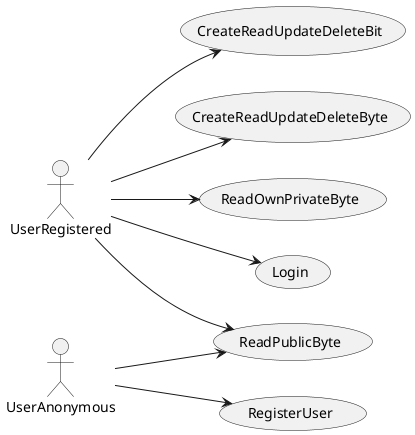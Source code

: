 @startuml use_cases
left to right direction

actor UserRegistered

actor UserAnonymous

usecase CreateReadUpdateDeleteBit
usecase CreateReadUpdateDeleteByte
usecase ReadPublicByte
usecase ReadOwnPrivateByte
usecase RegisterUser
usecase Login


UserRegistered --> Login
UserRegistered --> CreateReadUpdateDeleteBit
UserRegistered --> CreateReadUpdateDeleteByte
UserRegistered --> ReadOwnPrivateByte
UserRegistered --> ReadPublicByte

UserAnonymous --> ReadPublicByte
UserAnonymous --> RegisterUser
@enduml
